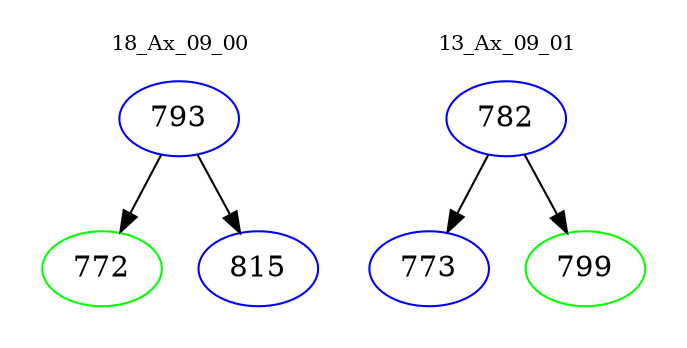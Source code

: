 digraph{
subgraph cluster_0 {
color = white
label = "18_Ax_09_00";
fontsize=10;
T0_793 [label="793", color="blue"]
T0_793 -> T0_772 [color="black"]
T0_772 [label="772", color="green"]
T0_793 -> T0_815 [color="black"]
T0_815 [label="815", color="blue"]
}
subgraph cluster_1 {
color = white
label = "13_Ax_09_01";
fontsize=10;
T1_782 [label="782", color="blue"]
T1_782 -> T1_773 [color="black"]
T1_773 [label="773", color="blue"]
T1_782 -> T1_799 [color="black"]
T1_799 [label="799", color="green"]
}
}
